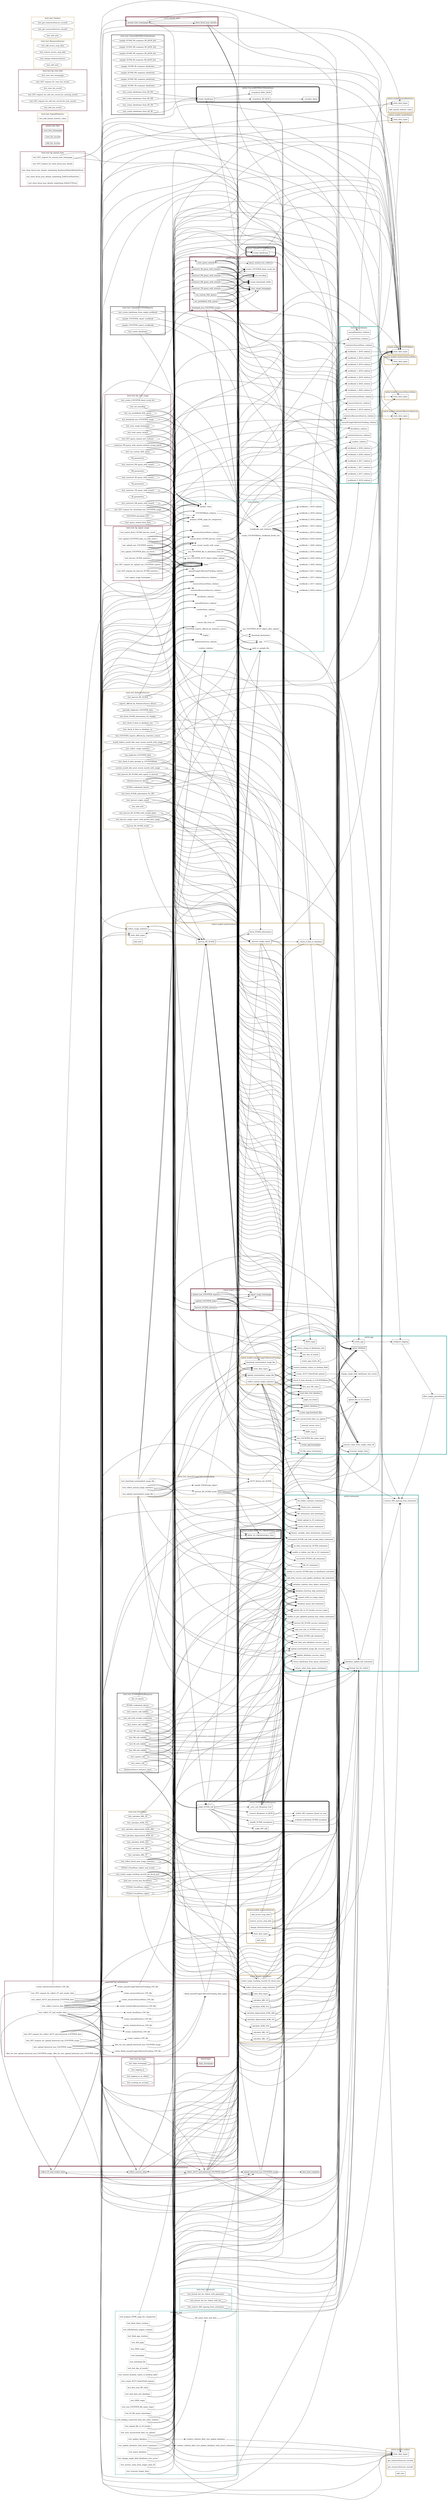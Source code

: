 digraph function_call_chains {
    graph [rankdir="LR"]

    /* Cluster Types
        `penwidth=5`
        Class: `style="rounded"`
        Tests: `style="dashed"`

        Relation: `color="#ceb888"` (Gold)
        Blueprint: `color="#782f40"` (Garnet)
        Module collecting general functions: `color="#5cb8b2"`
    */

    node [  // To remove the fill color from the individual function nodes
        style="filled"
        fillcolor="white"
    ]
    /* Node Types
        When multiple adjustments are present, order is label, style, shape

        Test function: `style="dashed"`
        Fixture function: `style="dotted"`

        Route functions: `shape="cds"`
        Function connecting to S3: `shape="folder"`
        Function connecting to MySQL: `shape="cylinder"`
        Other functions: `shape="box"`
    */

    /*
        Edges represent function calls
            Edges are instantiated under the cluster containing the calling function
            Edges go from the calling function to the called function
        Function calls include
            Redirects between Flask routes via `url_for()`
            Calls to a Flask route function with the Flask test client (these use the URL in the decorator, not the function name)
        Function calls don't include calls to SQLAlchemy engines purely for the purpose of passing to another function
    */

    subgraph cluster_fiscalYears {
        label="nolcat.models.fiscalYears"
        penwidth=5
        style="rounded"
        color="#ceb888"

        state_data_types_in_fiscalYears [
            label="state_data_types"
            shape="box"
        ]
        calculate_depreciated_ACRL_60b [shape="box"]
        calculate_depreciated_ACRL_63 [shape="box"]
        calculate_ACRL_61a [shape="box"]
        calculate_ACRL_61b [shape="box"]
        calculate_ARL_18 [shape="box"]
        calculate_ARL_19 [shape="box"]
        calculate_ARL_20 [shape="box"]
        create_usage_tracking_records_for_fiscal_year [shape="box"]
        collect_fiscal_year_usage_statistics [shape="box"]
    }
    calculate_depreciated_ACRL_60b -> query_database
    calculate_depreciated_ACRL_60b -> extract_value_from_single_value_df
    calculate_depreciated_ACRL_60b -> return_value_from_query_statement
    calculate_depreciated_ACRL_60b -> database_query_fail_statement
    calculate_depreciated_ACRL_63 -> query_database
    calculate_depreciated_ACRL_63 -> extract_value_from_single_value_df
    calculate_depreciated_ACRL_63 -> return_value_from_query_statement
    calculate_depreciated_ACRL_63 -> database_query_fail_statement
    calculate_ACRL_61a -> query_database
    calculate_ACRL_61a -> extract_value_from_single_value_df
    calculate_ACRL_61a -> return_value_from_query_statement
    calculate_ACRL_61a -> database_query_fail_statement
    calculate_ACRL_61b -> query_database
    calculate_ACRL_61b -> extract_value_from_single_value_df
    calculate_ACRL_61b -> return_value_from_query_statement
    calculate_ACRL_61b -> database_query_fail_statement
    calculate_ARL_18 -> query_database
    calculate_ARL_18 -> extract_value_from_single_value_df
    calculate_ARL_18 -> return_value_from_query_statement
    calculate_ARL_18 -> database_query_fail_statement
    calculate_ARL_19 -> query_database
    calculate_ARL_19 -> extract_value_from_single_value_df
    calculate_ARL_19 -> return_value_from_query_statement
    calculate_ARL_19 -> database_query_fail_statement
    calculate_ARL_20 -> query_database
    calculate_ARL_20 -> extract_value_from_single_value_df
    calculate_ARL_20 -> return_value_from_query_statement
    calculate_ARL_20 -> database_query_fail_statement
    create_usage_tracking_records_for_fiscal_year -> state_data_types_in_annualUsageCollectionTracking
    create_usage_tracking_records_for_fiscal_year -> load_data_into_database
    create_usage_tracking_records_for_fiscal_year -> query_database
    create_usage_tracking_records_for_fiscal_year -> return_string_of_dataframe_info
    create_usage_tracking_records_for_fiscal_year -> return_dataframe_from_query_statement
    create_usage_tracking_records_for_fiscal_year -> database_query_fail_statement
    collect_fiscal_year_usage_statistics -> _harvest_R5_SUSHI
    collect_fiscal_year_usage_statistics -> load_data_into_database
    collect_fiscal_year_usage_statistics -> query_database
    collect_fiscal_year_usage_statistics -> update_database
    collect_fiscal_year_usage_statistics -> first_new_PK_value
    collect_fiscal_year_usage_statistics -> format_list_for_stdout
    collect_fiscal_year_usage_statistics -> unable_to_get_updated_primary_key_values_statement
    collect_fiscal_year_usage_statistics -> database_query_fail_statement
    collect_fiscal_year_usage_statistics -> add_data_success_and_update_database_fail_statement
    collect_fiscal_year_usage_statistics -> load_data_into_database_success_regex
    collect_fiscal_year_usage_statistics -> update_database_success_regex
    collect_fiscal_year_usage_statistics -> harvest_R5_SUSHI_success_statement


    subgraph cluster_annualStatistics {
        label="nolcat.models.annualStatistics"
        penwidth=5
        style="rounded"
        color="#ceb888"

        state_data_types_in_annualStatistics [
            label="state_data_types"
            shape="box"
        ]
        add_annual_statistic_value [shape="box"]
    }


    subgraph cluster_vendors {
        label="nolcat.models.vendors"
        penwidth=5
        style="rounded"
        color="#ceb888"

        state_data_types_in_vendors [
            label="state_data_types"
            shape="box"
        ]
        get_statisticsSources_records [shape="box"]
        get_resourceSources_records [shape="box"]
        add_note_in_vendors [
            label="add_note"
            shape="box"
        ]
    }


    subgraph cluster_vendorNotes {
        label="nolcat.models.vendorNotes"
        penwidth=5
        style="rounded"
        color="#ceb888"

        state_data_types_in_vendorNotes [
            label="state_data_types"
            shape="box"
        ]
    }


    subgraph cluster_statisticsSources {
        label="nolcat.models.statisticsSources"
        penwidth=5
        style="rounded"
        color="#ceb888"

        state_data_types_in_statisticsSources [
            label="state_data_types"
            shape="box"
        ]
        fetch_SUSHI_information [shape="box"]
        _harvest_R5_SUSHI [shape="box"]
        _harvest_single_report [shape="box"]
        _check_if_data_in_database [shape="box"]
        collect_usage_statistics [shape="box"]
        add_note_in_statisticsSources [
            label="add_note"
            shape="box"
        ]
    }
    fetch_SUSHI_information -> PATH_TO_CREDENTIALS_FILE
    _harvest_R5_SUSHI -> fetch_SUSHI_information
    _harvest_R5_SUSHI -> _harvest_single_report
    _harvest_R5_SUSHI -> make_SUSHI_call
    _harvest_R5_SUSHI -> successful_SUSHI_call_statement
    _harvest_R5_SUSHI -> failed_SUSHI_call_statement
    _harvest_R5_SUSHI -> attempted_SUSHI_call_with_invalid_dates_statement
    _harvest_R5_SUSHI -> reports_with_no_usage_regex
    _harvest_single_report -> _check_if_data_in_database
    _harvest_single_report -> state_data_types_in_COUNTERData
    _harvest_single_report -> create_dataframe_in_ConvertJSONDictToDataframe
    _harvest_single_report -> make_SUSHI_call
    _harvest_single_report -> last_day_of_month
    _harvest_single_report -> return_string_of_dataframe_info
    _harvest_single_report -> save_unconverted_data_via_upload
    _harvest_single_report -> S3_file_name_timestamp
    _harvest_single_report -> unable_to_convert_SUSHI_data_to_dataframe_statement
    _harvest_single_report -> failed_upload_to_S3_statement
    _harvest_single_report -> upload_file_to_S3_bucket_success_regex
    _harvest_single_report -> no_data_returned_by_SUSHI_statement
    _harvest_single_report -> reports_with_no_usage_regex
    _check_if_data_in_database -> query_database
    _check_if_data_in_database -> extract_value_from_single_value_df
    _check_if_data_in_database -> return_value_from_query_statement
    _check_if_data_in_database -> database_query_fail_statement
    collect_usage_statistics -> _harvest_R5_SUSHI
    collect_usage_statistics -> load_data_into_database
    collect_usage_statistics -> first_new_PK_value
    collect_usage_statistics -> unable_to_get_updated_primary_key_values_statement
    collect_usage_statistics -> harvest_R5_SUSHI_success_statement


    subgraph cluster_statisticsSourceNotes {
        label="nolcat.models.statisticsSourceNotes"
        penwidth=5
        style="rounded"
        color="#ceb888"

        state_data_types_in_statisticsSourceNotes [
            label="state_data_types"
            shape="box"
        ]
    }


    subgraph cluster_resourceSources {
        label="nolcat.models.resourceSources"
        penwidth=5
        style="rounded"
        color="#ceb888"

        state_data_types_in_resourceSources [
            label="state_data_types"
            shape="box"
        ]
        add_access_stop_date [shape="box"]
        remove_access_stop_date [shape="box"]
        change_StatisticsSource [shape="box"]
        add_note_in_resourceSources [
            label="add_note"
            shape="box"
        ]
    }
    add_access_stop_date -> update_database
    add_access_stop_date -> database_update_fail_statement
    add_access_stop_date -> update_database_success_regex
    remove_access_stop_date -> update_database
    remove_access_stop_date -> database_update_fail_statement
    remove_access_stop_date -> update_database_success_regex
    change_StatisticsSource -> state_data_types_in_statisticsResourceSources
    change_StatisticsSource -> load_data_into_database
    change_StatisticsSource -> query_database
    change_StatisticsSource -> update_database
    change_StatisticsSource -> database_query_fail_statement
    change_StatisticsSource -> database_update_fail_statement
    change_StatisticsSource -> update_database_success_regex


    subgraph cluster_resourceSourceNotes {
        label="nolcat.models.resourceSourceNotes"
        penwidth=5
        style="rounded"
        color="#ceb888"

        state_data_types_in_resourceSourceNotes [
            label="state_data_types"
            shape="box"
        ]
    }


    subgraph cluster_statisticsResourceSources {
        label="nolcat.models.statisticsResourceSources"
        penwidth=5
        style="rounded"
        color="#ceb888"

        state_data_types_in_statisticsResourceSources [
            label="state_data_types"
            shape="box"
        ]
    }


    subgraph cluster_annualUsageCollectionTracking {
        label="nolcat.models.annualUsageCollectionTracking"
        penwidth=5
        style="rounded"
        color="#ceb888"

        state_data_types_in_annualUsageCollectionTracking [
            label="state_data_types"
            shape="box"
        ]
        collect_annual_usage_statistics [shape="box"]
        upload_nonstandard_usage_file [shape="box"]
        download_nonstandard_usage_file [shape="folder"]
    }
    collect_annual_usage_statistics -> _harvest_R5_SUSHI
    collect_annual_usage_statistics -> load_data_into_database
    collect_annual_usage_statistics -> query_database
    collect_annual_usage_statistics -> update_database
    collect_annual_usage_statistics -> first_new_PK_value
    collect_annual_usage_statistics -> initialize_relation_class_object_statement
    collect_annual_usage_statistics -> unable_to_get_updated_primary_key_values_statement
    collect_annual_usage_statistics -> return_value_from_query_statement
    collect_annual_usage_statistics -> database_query_fail_statement
    collect_annual_usage_statistics -> add_data_success_and_update_database_fail_statement
    collect_annual_usage_statistics -> load_data_into_database_success_regex
    collect_annual_usage_statistics -> update_database_success_regex
    collect_annual_usage_statistics -> harvest_R5_SUSHI_success_statement
    upload_nonstandard_usage_file -> upload_file_to_S3_bucket
    upload_nonstandard_usage_file -> update_database
    upload_nonstandard_usage_file -> file_extensions_and_mimetypes
    upload_nonstandard_usage_file -> file_IO_statement
    upload_nonstandard_usage_file -> failed_upload_to_S3_statement
    upload_nonstandard_usage_file -> upload_file_to_S3_bucket_success_regex
    upload_nonstandard_usage_file -> add_data_success_and_update_database_fail_statement
    upload_nonstandard_usage_file -> update_database_success_regex
    download_nonstandard_usage_file -> file_IO_statement


    subgraph cluster_COUNTERData {
        label="nolcat.models.COUNTERData"
        penwidth=5
        style="rounded"
        color="#ceb888"

        state_data_types_in_COUNTERData [
            label="state_data_types"
            shape="box"
        ]
    }


    subgraph cluster_SUSHICallAndResponse {
        label="nolcat.SUSHICallAndResponse"
        penwidth=5
        style="rounded"

        make_SUSHI_call [shape="box"]
        _make_API_call [shape="box"]
        _convert_Response_to_JSON [shape="box"]
        _save_raw_Response_text [shape="box"]
        _handle_SUSHI_exceptions [shape="box"]
        _evaluate_individual_SUSHI_exception [shape="box"]
        _stdout_API_response_based_on_size [shape="box"]
    }
    make_SUSHI_call -> _make_API_call
    make_SUSHI_call -> _convert_Response_to_JSON
    make_SUSHI_call -> _save_raw_Response_text
    make_SUSHI_call -> _handle_SUSHI_exceptions
    make_SUSHI_call -> _stdout_API_response_based_on_size
    make_SUSHI_call -> format_list_for_stdout
    make_SUSHI_call -> upload_file_to_S3_bucket_success_regex
    make_SUSHI_call -> failed_SUSHI_call_statement
    make_SUSHI_call -> no_data_returned_by_SUSHI_statement
    _convert_Response_to_JSON -> _stdout_API_response_based_on_size
    _convert_Response_to_JSON -> failed_SUSHI_call_statement
    _save_raw_Response_text -> query_database
    _save_raw_Response_text -> save_unconverted_data_via_upload
    _save_raw_Response_text -> extract_value_from_single_value_df
    _save_raw_Response_text -> S3_file_name_timestamp
    _save_raw_Response_text -> file_IO_statement
    _save_raw_Response_text -> upload_file_to_S3_bucket_success_regex
    _save_raw_Response_text -> database_query_fail_statement
    _handle_SUSHI_exceptions -> _evaluate_individual_SUSHI_exception
    _handle_SUSHI_exceptions -> format_list_for_stdout
    _evaluate_individual_SUSHI_exception -> query_database
    _evaluate_individual_SUSHI_exception -> database_query_fail_statement


    subgraph cluster_UploadCOUNTERReports {
        label="nolcat.UploadCOUNTERReports"
        penwidth=5
        style="rounded"

        create_dataframe_in_UploadCOUNTERReports [
            label="create_dataframe"
            shape="box"
        ]
    }
    create_dataframe_in_UploadCOUNTERReports -> state_data_types_in_COUNTERData
    create_dataframe_in_UploadCOUNTERReports -> return_string_of_dataframe_info
    create_dataframe_in_UploadCOUNTERReports -> ISSN_regex


    subgraph cluster_ConvertJSONDictToDataframe {
        label="nolcat.ConvertJSONDictToDataframe"
        penwidth=5
        style="rounded"

        create_dataframe_in_ConvertJSONDictToDataframe [
            label="create_dataframe"
            shape="box"
        ]
        _transform_R5_JSON [shape="box"]
        _transform_R5b1_JSON [shape="box"]
        _serialize_dates [shape="box"]
    }
    create_dataframe_in_ConvertJSONDictToDataframe -> _transform_R5_JSON
    create_dataframe_in_ConvertJSONDictToDataframe -> _transform_R5b1_JSON
    _transform_R5_JSON -> _serialize_dates
    _transform_R5_JSON -> return_string_of_dataframe_info
    _transform_R5_JSON -> ISSN_regex


    subgraph cluster_annual_stats {
        label="nolcat.annual_stats"
        penwidth=5
        color="#782f40"

        annual_stats_homepage [shape="cds"]
        show_fiscal_year_details [shape="cds"]
    }
    annual_stats_homepage -> show_fiscal_year_details
    annual_stats_homepage -> query_database
    annual_stats_homepage -> Flask_error_statement
    annual_stats_homepage -> database_query_fail_statement
    show_fiscal_year_details -> annual_stats_homepage
    show_fiscal_year_details -> state_data_types_in_fiscalYears
    show_fiscal_year_details -> state_data_types_in_annualUsageCollectionTracking
    show_fiscal_year_details -> query_database
    show_fiscal_year_details -> Flask_error_statement
    show_fiscal_year_details -> database_query_fail_statement


    subgraph cluster_ingest_usage {
        label="nolcat.ingest_usage"
        penwidth=5
        color="#782f40"

        ingest_usage_homepage [shape="cds"]
        upload_COUNTER_data [shape="cds"]
        harvest_SUSHI_statistics [shape="cds"]
        upload_non_COUNTER_reports [shape="cds"]
    }
    upload_COUNTER_data -> ingest_usage_homepage
    upload_COUNTER_data -> create_dataframe_in_UploadCOUNTERReports
    upload_COUNTER_data -> load_data_into_database
    upload_COUNTER_data -> update_database
    upload_COUNTER_data -> first_new_PK_value
    upload_COUNTER_data -> check_if_data_already_in_COUNTERData
    upload_COUNTER_data -> truncate_longer_lines
    upload_COUNTER_data -> format_list_for_stdout
    upload_COUNTER_data -> unable_to_convert_SUSHI_data_to_dataframe_statement
    upload_COUNTER_data -> unable_to_get_updated_primary_key_values_statement
    upload_COUNTER_data -> Flask_error_statement
    upload_COUNTER_data -> database_update_fail_statement
    upload_COUNTER_data -> update_database_success_regex
    harvest_SUSHI_statistics -> ingest_usage_homepage
    harvest_SUSHI_statistics -> collect_usage_statistics
    harvest_SUSHI_statistics -> query_database
    harvest_SUSHI_statistics -> initialize_relation_class_object_statement
    harvest_SUSHI_statistics -> Flask_error_statement
    harvest_SUSHI_statistics -> database_query_fail_statement
    upload_non_COUNTER_reports -> ingest_usage_homepage
    upload_non_COUNTER_reports -> upload_nonstandard_usage_file
    upload_non_COUNTER_reports -> query_database
    upload_non_COUNTER_reports -> create_AUCT_SelectField_options
    upload_non_COUNTER_reports -> Flask_error_statement
    upload_non_COUNTER_reports -> upload_nonstandard_usage_file_success_regex
    upload_non_COUNTER_reports -> database_query_fail_statement


    subgraph cluster_initialization {
        label="nolcat.initialization"
        penwidth=5
        color="#782f40"

        collect_FY_and_vendor_data [shape="cds"]
        collect_sources_data [shape="cds"]
        collect_AUCT_and_historical_COUNTER_data [shape="cds"]
        upload_historical_non_COUNTER_usage [shape="cds"]
        data_load_complete [shape="cds"]
    }
    collect_FY_and_vendor_data -> collect_sources_data
    collect_FY_and_vendor_data -> state_data_types_in_fiscalYears
    collect_FY_and_vendor_data -> state_data_types_in_annualStatistics
    collect_FY_and_vendor_data -> state_data_types_in_vendors
    collect_FY_and_vendor_data -> state_data_types_in_vendorNotes
    collect_FY_and_vendor_data -> load_data_into_database
    collect_FY_and_vendor_data -> first_new_PK_value
    collect_FY_and_vendor_data -> Flask_error_statement
    collect_FY_and_vendor_data -> load_data_into_database_success_regex
    collect_sources_data -> collect_AUCT_and_historical_COUNTER_data
    collect_sources_data -> state_data_types_in_statisticsSources
    collect_sources_data -> state_data_types_in_statisticsSourceNotes
    collect_sources_data -> state_data_types_in_resourceSources
    collect_sources_data -> state_data_types_in_resourceSourceNotes
    collect_sources_data -> load_data_into_database
    collect_sources_data -> first_new_PK_value
    collect_sources_data -> Flask_error_statement
    collect_sources_data -> load_data_into_database_success_regex
    collect_AUCT_and_historical_COUNTER_data -> collect_FY_and_vendor_data
    collect_AUCT_and_historical_COUNTER_data -> collect_sources_data
    collect_AUCT_and_historical_COUNTER_data -> upload_historical_non_COUNTER_usage
    collect_AUCT_and_historical_COUNTER_data -> state_data_types_in_annualUsageCollectionTracking
    collect_AUCT_and_historical_COUNTER_data -> create_dataframe_in_UploadCOUNTERReports
    collect_AUCT_and_historical_COUNTER_data -> load_data_into_database
    collect_AUCT_and_historical_COUNTER_data -> query_database
    collect_AUCT_and_historical_COUNTER_data -> update_database
    collect_AUCT_and_historical_COUNTER_data -> first_new_PK_value
    collect_AUCT_and_historical_COUNTER_data -> check_if_data_already_in_COUNTERData
    collect_AUCT_and_historical_COUNTER_data -> format_list_for_stdout
    collect_AUCT_and_historical_COUNTER_data -> unable_to_convert_SUSHI_data_to_dataframe_statement
    collect_AUCT_and_historical_COUNTER_data -> unable_to_get_updated_primary_key_values_statement
    collect_AUCT_and_historical_COUNTER_data -> Flask_error_statement
    collect_AUCT_and_historical_COUNTER_data -> return_dataframe_from_query_statement
    collect_AUCT_and_historical_COUNTER_data -> database_query_fail_statement
    collect_AUCT_and_historical_COUNTER_data -> load_data_into_database_success_regex
    collect_AUCT_and_historical_COUNTER_data -> update_database_success_regex
    upload_historical_non_COUNTER_usage -> data_load_complete
    upload_historical_non_COUNTER_usage -> upload_nonstandard_usage_file
    upload_historical_non_COUNTER_usage -> query_database
    upload_historical_non_COUNTER_usage -> create_AUCT_SelectField_options
    upload_historical_non_COUNTER_usage -> non_COUNTER_file_name_regex
    upload_historical_non_COUNTER_usage -> initialize_relation_class_object_statement
    upload_historical_non_COUNTER_usage -> Flask_error_statement
    upload_historical_non_COUNTER_usage -> upload_nonstandard_usage_file_success_regex
    upload_historical_non_COUNTER_usage -> database_query_fail_statement


    subgraph cluster_login {
        label="nolcat.login"
        penwidth=5
        color="#782f40"

        login_homepage [shape="cds"]
    }


    subgraph cluster_view_lists {
        label="nolcat.view_lists"
        penwidth=5
        color="#782f40"

        view_lists_homepage [shape="cds"]
        view_list_record [shape="cds"]
        edit_list_record [shape="cds"]
    }


    subgraph cluster_view_usage {
        label="nolcat.view_usage"
        penwidth=5
        color="#782f40"

        create_COUNTER_fixed_vocab_list [shape="box"]
        set_encoding [shape="box"]
        create_downloads_folder [shape="box"]
        view_usage_homepage [shape="cds"]
        run_custom_SQL_query [shape="cds"]
        use_predefined_SQL_query [shape="cds"]
        start_query_wizard [shape="cds"]
        query_wizard_sort_redirect [shape="cds"]
        construct_PR_query_with_wizard [shape="cds"]
        construct_DR_query_with_wizard [shape="cds"]
        construct_TR_query_with_wizard [shape="cds"]
        construct_IR_query_with_wizard [shape="cds"]
        download_non_COUNTER_usage [shape="cds"]
    }
    run_custom_SQL_query -> set_encoding
    run_custom_SQL_query -> create_downloads_folder
    run_custom_SQL_query -> view_usage_homepage
    run_custom_SQL_query -> query_database
    run_custom_SQL_query -> file_extensions_and_mimetypes
    run_custom_SQL_query -> Flask_error_statement
    run_custom_SQL_query -> list_folder_contents_statement
    run_custom_SQL_query -> check_if_file_exists_statement
    run_custom_SQL_query -> database_query_fail_statement
    use_predefined_SQL_query -> set_encoding
    use_predefined_SQL_query -> create_downloads_folder
    use_predefined_SQL_query -> view_usage_homepage
    use_predefined_SQL_query -> query_database
    use_predefined_SQL_query -> last_day_of_month
    use_predefined_SQL_query -> file_extensions_and_mimetypes
    use_predefined_SQL_query -> Flask_error_statement
    use_predefined_SQL_query -> list_folder_contents_statement
    use_predefined_SQL_query -> check_if_file_exists_statement
    use_predefined_SQL_query -> database_query_fail_statement
    use_predefined_SQL_query -> attempted_SUSHI_call_with_invalid_dates_statement
    start_query_wizard -> view_usage_homepage
    start_query_wizard -> query_wizard_sort_redirect
    start_query_wizard -> query_database
    start_query_wizard -> last_day_of_month
    start_query_wizard -> Flask_error_statement
    start_query_wizard -> database_query_fail_statement
    query_wizard_sort_redirect -> start_query_wizard
    query_wizard_sort_redirect -> Flask_error_statement
    query_wizard_sort_redirect -> attempted_SUSHI_call_with_invalid_dates_statement
    construct_PR_query_with_wizard -> create_COUNTER_fixed_vocab_list
    construct_PR_query_with_wizard -> set_encoding
    construct_PR_query_with_wizard -> create_downloads_folder
    construct_PR_query_with_wizard -> view_usage_homepage
    construct_PR_query_with_wizard -> query_database
    construct_PR_query_with_wizard -> return_string_of_dataframe_info
    construct_PR_query_with_wizard -> file_extensions_and_mimetypes
    construct_PR_query_with_wizard -> Flask_error_statement
    construct_PR_query_with_wizard -> list_folder_contents_statement
    construct_PR_query_with_wizard -> check_if_file_exists_statement
    construct_PR_query_with_wizard -> database_query_fail_statement
    construct_DR_query_with_wizard -> create_COUNTER_fixed_vocab_list
    construct_DR_query_with_wizard -> set_encoding
    construct_DR_query_with_wizard -> create_downloads_folder
    construct_DR_query_with_wizard -> view_usage_homepage
    construct_DR_query_with_wizard -> query_database
    construct_DR_query_with_wizard -> return_string_of_dataframe_info
    construct_DR_query_with_wizard -> file_extensions_and_mimetypes
    construct_DR_query_with_wizard -> Flask_error_statement
    construct_DR_query_with_wizard -> list_folder_contents_statement
    construct_DR_query_with_wizard -> check_if_file_exists_statement
    construct_DR_query_with_wizard -> database_query_fail_statement
    construct_TR_query_with_wizard -> create_COUNTER_fixed_vocab_list
    construct_TR_query_with_wizard -> set_encoding
    construct_TR_query_with_wizard -> create_downloads_folder
    construct_TR_query_with_wizard -> view_usage_homepage
    construct_TR_query_with_wizard -> query_database
    construct_TR_query_with_wizard -> return_string_of_dataframe_info
    construct_TR_query_with_wizard -> file_extensions_and_mimetypes
    construct_TR_query_with_wizard -> Flask_error_statement
    construct_TR_query_with_wizard -> list_folder_contents_statement
    construct_TR_query_with_wizard -> check_if_file_exists_statement
    construct_TR_query_with_wizard -> database_query_fail_statement
    construct_IR_query_with_wizard -> create_COUNTER_fixed_vocab_list
    construct_IR_query_with_wizard -> set_encoding
    construct_IR_query_with_wizard -> create_downloads_folder
    construct_IR_query_with_wizard -> view_usage_homepage
    construct_IR_query_with_wizard -> query_database
    construct_IR_query_with_wizard -> return_string_of_dataframe_info
    construct_IR_query_with_wizard -> file_extensions_and_mimetypes
    construct_IR_query_with_wizard -> Flask_error_statement
    construct_IR_query_with_wizard -> list_folder_contents_statement
    construct_IR_query_with_wizard -> check_if_file_exists_statement
    construct_IR_query_with_wizard -> database_query_fail_statement
    download_non_COUNTER_usage -> create_downloads_folder
    download_non_COUNTER_usage -> view_usage_homepage
    download_non_COUNTER_usage -> state_data_types_in_annualUsageCollectionTracking
    download_non_COUNTER_usage -> download_nonstandard_usage_file
    download_non_COUNTER_usage -> query_database
    download_non_COUNTER_usage -> restore_boolean_values_to_boolean_field
    download_non_COUNTER_usage -> create_AUCT_SelectField_options
    download_non_COUNTER_usage -> non_COUNTER_file_name_regex
    download_non_COUNTER_usage -> file_extensions_and_mimetypes
    download_non_COUNTER_usage -> Flask_error_statement
    download_non_COUNTER_usage -> list_folder_contents_statement
    download_non_COUNTER_usage -> check_if_file_exists_statement
    download_non_COUNTER_usage -> database_query_fail_statement


    subgraph cluster_PATH_TO_CREDENTIALS_FILE {
        label="nolcat.models.PATH_TO_CREDENTIALS_FILE"
        penwidth=5

        PATH_TO_CREDENTIALS_FILE [shape="box"]
    }
    PATH_TO_CREDENTIALS_FILE -> check_if_file_exists_statement


    subgraph cluster_app {
        label="nolcat.app"
        penwidth=5
        color="#5cb8b2"

        filter_empty_parentheses [shape="box"]
        configure_logging [shape="box"]
        page_not_found [shape="box"]
        internal_server_error [shape="box"]
        create_app [shape="box"]
        "create_app.create_db" [shape="box"]
        "create_app.homepage" [shape="cds"]
        "create_app.download_file" [shape="cds"]
        last_day_of_month [shape="box"]
        first_new_PK_value [shape="box"]
        return_string_of_dataframe_info [shape="box"]
        change_single_field_dataframe_into_series [shape="box"]
        restore_boolean_values_to_boolean_field [shape="box"]
        upload_file_to_S3_bucket [shape="folder"]
        create_AUCT_SelectField_options [shape="box"]
        load_data_into_database [shape="cylinder"]
        query_database [shape="cylinder"]
        check_if_data_already_in_COUNTERData [shape="box"]
        truncate_longer_lines [shape="box"]
        update_database [shape="cylinder"]
        save_unconverted_data_via_upload [shape="box"]
        ISSN_regex [shape="box"]
        ISBN_regex [shape="box"]
        extract_value_from_single_value_df [shape="box"]
        S3_file_name_timestamp [shape="box"]
        non_COUNTER_file_name_regex [shape="box"]
    }
    filter_empty_parentheses -> remove_IDE_spacing_from_statement
    configure_logging -> filter_empty_parentheses
    create_app -> configure_logging
    "create_app.create_db" -> create_app
    "create_app.download_file" -> file_extensions_and_mimetypes
    first_new_PK_value -> query_database
    first_new_PK_value -> extract_value_from_single_value_df
    first_new_PK_value -> return_value_from_query_statement
    first_new_PK_value -> database_query_fail_statement
    create_AUCT_SelectField_options -> change_single_field_dataframe_into_series
    query_database -> remove_IDE_spacing_from_statement
    check_if_data_already_in_COUNTERData -> query_database
    check_if_data_already_in_COUNTERData -> extract_value_from_single_value_df
    check_if_data_already_in_COUNTERData -> format_list_for_stdout
    check_if_data_already_in_COUNTERData -> return_value_from_query_statement
    check_if_data_already_in_COUNTERData -> database_query_fail_statement
    update_database -> query_database
    update_database -> truncate_longer_lines
    update_database -> extract_value_from_single_value_df
    update_database -> remove_IDE_spacing_from_statement
    update_database -> database_query_fail_statement
    save_unconverted_data_via_upload -> upload_file_to_S3_bucket
    save_unconverted_data_via_upload -> format_list_for_stdout


    subgraph cluster_statements {
        label="nolcat.statements"
        penwidth=5
        color="#5cb8b2"

        file_extensions_and_mimetypes [shape="box"]
        format_list_for_stdout [shape="box"]
        remove_IDE_spacing_from_statement [shape="box"]
        initialize_relation_class_object_statement [shape="box"]
        fixture_variable_value_declaration_statement [shape="box"]
        unable_to_convert_SUSHI_data_to_dataframe_statement [shape="box"]
        unable_to_get_updated_primary_key_values_statement [shape="box"]
        Flask_error_statement [shape="box"]
        file_IO_statement [shape="box"]
        list_folder_contents_statement [shape="box"]
        check_if_file_exists_statement [shape="box"]
        failed_upload_to_S3_statement [shape="box"]
        unable_to_delete_test_file_in_S3_statement [shape="box"]
        upload_file_to_S3_bucket_success_regex [shape="box"]
        upload_nonstandard_usage_file_success_regex [shape="box"]
        return_value_from_query_statement [shape="box"]
        return_dataframe_from_query_statement [shape="box"]
        database_query_fail_statement [shape="box"]
        database_update_fail_statement [shape="box"]
        add_data_success_and_update_database_fail_statement [shape="box"]
        database_function_skip_statements [shape="box"]
        load_data_into_database_success_regex [shape="box"]
        update_database_success_regex [shape="box"]
        successful_SUSHI_call_statement [shape="box"]
        harvest_R5_SUSHI_success_statement [shape="box"]
        failed_SUSHI_call_statement [shape="box"]
        no_data_returned_by_SUSHI_statement [shape="box"]
        attempted_SUSHI_call_with_invalid_dates_statement [shape="box"]
        reports_with_no_usage_regex [shape="box"]
        skip_test_due_to_SUSHI_error_regex [shape="box"]
    }
    list_folder_contents_statement -> format_list_for_stdout
    database_update_fail_statement -> remove_IDE_spacing_from_statement
    add_data_success_and_update_database_fail_statement -> database_update_fail_statement


    subgraph cluster_relations {
        label="tests.data.relations"
        penwidth=5
        color="#5cb8b2"

        fiscalYears_relation_in_relations [
            label="fiscalYears_relation"
            shape="box"
        ]
        annualStatistics_relation_in_relations [
            label="annualStatistics_relation"
            shape="box"
        ]
        vendors_relation_in_relations [
            label="vendors_relation"
            shape="box"
        ]
        vendorNotes_relation_in_relations [
            label="vendorNotes_relation"
            shape="box"
        ]
        statisticsSources_relation_in_relations [
            label="statisticsSources_relation"
            shape="box"
        ]
        statisticsSourceNotes_relation_in_relations [
            label="statisticsSourceNotes_relation"
            shape="box"
        ]
        resourceSources_relation_in_relations [
            label="resourceSources_relation"
            shape="box"
        ]
        resourceSourceNotes_relation_in_relations [
            label="resourceSourceNotes_relation"
            shape="box"
        ]
        statisticsResourceSources_relation_in_relations [
            label="statisticsResourceSources_relation"
            shape="box"
        ]
        annualUsageCollectionTracking_relation_in_relations [
            label="annualUsageCollectionTracking_relation"
            shape="box"
        ]
        workbook_0_2017_relation_in_relations [
            label="workbook_0_2017_relation"
            shape="box"
        ]
        workbook_1_2017_relation_in_relations [
            label="workbook_1_2017_relation"
            shape="box"
        ]
        workbook_2_2017_relation_in_relations [
            label="workbook_2_2017_relation"
            shape="box"
        ]
        workbook_0_2018_relation_in_relations [
            label="workbook_0_2018_relation"
            shape="box"
        ]
        workbook_1_2018_relation_in_relations [
            label="workbook_1_2018_relation"
            shape="box"
        ]
        workbook_2_2018_relation_in_relations [
            label="workbook_2_2018_relation"
            shape="box"
        ]
        workbook_0_2019_relation_in_relations [
            label="workbook_0_2019_relation"
            shape="box"
        ]
        workbook_1_2019_relation_in_relations [
            label="workbook_1_2019_relation"
            shape="box"
        ]
        workbook_2_2019_relation_in_relations [
            label="workbook_2_2019_relation"
            shape="box"
        ]
        workbook_3_2019_relation_in_relations [
            label="workbook_3_2019_relation"
            shape="box"
        ]
        workbook_0_2020_relation_in_relations [
            label="workbook_0_2020_relation"
            shape="box"
        ]
        workbook_1_2020_relation_in_relations [
            label="workbook_1_2020_relation"
            shape="box"
        ]
        workbook_2_2020_relation_in_relations [
            label="workbook_2_2020_relation"
            shape="box"
        ]
        workbook_3_2020_relation_in_relations [
            label="workbook_3_2020_relation"
            shape="box"
        ]
    }
    fiscalYears_relation_in_relations -> state_data_types_in_fiscalYears
    annualStatistics_relation_in_relations -> state_data_types_in_annualStatistics
    vendors_relation_in_relations -> state_data_types_in_vendors
    vendorNotes_relation_in_relations -> state_data_types_in_vendorNotes
    statisticsSources_relation_in_relations -> state_data_types_in_statisticsSources
    statisticsSourceNotes_relation_in_relations -> state_data_types_in_statisticsSourceNotes
    resourceSources_relation_in_relations -> state_data_types_in_resourceSources
    resourceSourceNotes_relation_in_relations -> state_data_types_in_resourceSourceNotes
    statisticsResourceSources_relation_in_relations -> state_data_types_in_statisticsResourceSources
    annualUsageCollectionTracking_relation_in_relations -> state_data_types_in_annualUsageCollectionTracking
    workbook_0_2017_relation_in_relations -> state_data_types_in_COUNTERData
    workbook_1_2017_relation_in_relations -> state_data_types_in_COUNTERData
    workbook_2_2017_relation_in_relations -> state_data_types_in_COUNTERData
    workbook_0_2018_relation_in_relations -> state_data_types_in_COUNTERData
    workbook_1_2018_relation_in_relations -> state_data_types_in_COUNTERData
    workbook_2_2018_relation_in_relations -> state_data_types_in_COUNTERData
    workbook_0_2019_relation_in_relations -> state_data_types_in_COUNTERData
    workbook_1_2019_relation_in_relations -> state_data_types_in_COUNTERData
    workbook_2_2019_relation_in_relations -> state_data_types_in_COUNTERData
    workbook_3_2019_relation_in_relations -> state_data_types_in_COUNTERData
    workbook_0_2020_relation_in_relations -> state_data_types_in_COUNTERData
    workbook_1_2020_relation_in_relations -> state_data_types_in_COUNTERData
    workbook_2_2020_relation_in_relations -> state_data_types_in_COUNTERData
    workbook_3_2020_relation_in_relations -> state_data_types_in_COUNTERData


    subgraph cluster_conftest {
        label="tests.conftest"
        penwidth=5
        style="dashed"
        color="#5cb8b2"

        engine [
            style="dotted"
            shape="cylinder"
        ]
        app [
            style="dotted"
            shape="box"
        ]
        client [
            style="dotted"
            shape="box"
        ]
        db [
            style="dotted"
            shape="box"
        ]
        session [
            style="dotted"
            shape="box"
        ]
        fiscalYears_relation_in_conftest [
            label="fiscalYears_relation"
            style="dotted"
            shape="box"
        ]
        annualStatistics_relation_in_conftest [
            label="annualStatistics_relation"
            style="dotted"
            shape="box"
        ]
        vendors_relation_in_conftest [
            label="vendors_relation"
            style="dotted"
            shape="box"
        ]
        vendorNotes_relation_in_conftest [
            label="vendorNotes_relation"
            style="dotted"
            shape="box"
        ]
        statisticsSources_relation_in_conftest [
            label="statisticsSources_relation"
            style="dotted"
            shape="box"
        ]
        statisticsSourceNotes_relation_in_conftest [
            label="statisticsSourceNotes_relation"
            style="dotted"
            shape="box"
        ]
        resourceSources_relation_in_conftest [
            label="resourceSources_relation"
            style="dotted"
            shape="box"
        ]
        resourceSourceNotes_relation_in_conftest [
            label="resourceSourceNotes_relation"
            style="dotted"
            shape="box"
        ]
        statisticsResourceSources_relation_in_conftest [
            label="statisticsResourceSources_relation"
            style="dotted"
            shape="box"
        ]
        annualUsageCollectionTracking_relation_in_conftest [
            label="annualUsageCollectionTracking_relation"
            style="dotted"
            shape="box"
        ]
        workbook_0_2017_relation_in_conftest [
            label="workbook_0_2017_relation"
            style="dotted"
            shape="box"
        ]
        workbook_1_2017_relation_in_conftest [
            label="workbook_1_2017_relation"
            style="dotted"
            shape="box"
        ]
        workbook_2_2017_relation_in_conftest [
            label="workbook_2_2017_relation"
            style="dotted"
            shape="box"
        ]
        workbook_0_2018_relation_in_conftest [
            label="workbook_0_2018_relation"
            style="dotted"
            shape="box"
        ]
        workbook_1_2018_relation_in_conftest [
            label="workbook_1_2018_relation"
            style="dotted"
            shape="box"
        ]
        workbook_2_2018_relation_in_conftest [
            label="workbook_2_2018_relation"
            style="dotted"
            shape="box"
        ]
        workbook_0_2019_relation_in_conftest [
            label="workbook_0_2019_relation"
            style="dotted"
            shape="box"
        ]
        workbook_1_2019_relation_in_conftest [
            label="workbook_1_2019_relation"
            style="dotted"
            shape="box"
        ]
        workbook_2_2019_relation_in_conftest [
            label="workbook_2_2019_relation"
            style="dotted"
            shape="box"
        ]
        workbook_3_2019_relation_in_conftest [
            label="workbook_3_2019_relation"
            style="dotted"
            shape="box"
        ]
        workbook_0_2020_relation_in_conftest [
            label="workbook_0_2020_relation"
            style="dotted"
            shape="box"
        ]
        workbook_1_2020_relation_in_conftest [
            label="workbook_1_2020_relation"
            style="dotted"
            shape="box"
        ]
        workbook_2_2020_relation_in_conftest [
            label="workbook_2_2020_relation"
            style="dotted"
            shape="box"
        ]
        workbook_3_2020_relation_in_conftest [
            label="workbook_3_2020_relation"
            style="dotted"
            shape="box"
        ]
        workbooks_and_relations [
            style="dotted"
            shape="box"
        ]
        create_COUNTERData_workbook_iterdir_list [
            style="dotted"
            shape="box"
        ]
        COUNTERData_relation [
            style="dotted"
            shape="box"
        ]
        download_destination [
            style="dotted"
            shape="box"
        ]
        path_to_sample_file [
            style="dotted"
            shape="box"
        ]
        remove_file_from_S3 [
            style="dotted"
            shape="folder"
        ]
        non_COUNTER_AUCT_object_before_upload [
            style="dotted"
            shape="folder"
        ]
        non_COUNTER_AUCT_object_after_upload [
            style="dotted"
            shape="box"
        ]
        non_COUNTER_file_to_download_from_S3 [
            style="dotted"
            shape="folder"
        ]
        header_value [
            style="dotted"
            shape="box"
        ]
        most_recent_month_with_usage [
            style="dotted"
            shape="box"
        ]
        match_direct_SUSHI_harvest_result [
            style="dotted"
            shape="box"
        ]
        COUNTER_reports_offered_by_statistics_source [
            style="dotted"
            shape="box"
        ]
        prepare_HTML_page_for_comparison [
            style="dotted"
            shape="box"
        ]
    }
    app -> create_app
    app -> configure_logging
    client -> app
    db -> app
    fiscalYears_relation_in_conftest -> fiscalYears_relation_in_relations
    annualStatistics_relation_in_conftest -> annualStatistics_relation_in_relations
    vendors_relation_in_conftest -> vendors_relation_in_relations
    vendorNotes_relation_in_conftest -> vendorNotes_relation_in_relations
    statisticsSources_relation_in_conftest -> statisticsSources_relation_in_relations
    statisticsSourceNotes_relation_in_conftest -> statisticsSourceNotes_relation_in_relations
    resourceSources_relation_in_conftest -> resourceSources_relation_in_relations
    resourceSourceNotes_relation_in_conftest -> resourceSourceNotes_relation_in_relations
    statisticsResourceSources_relation_in_conftest -> statisticsResourceSources_relation_in_relations
    annualUsageCollectionTracking_relation_in_conftest -> annualUsageCollectionTracking_relation_in_relations
    workbook_0_2017_relation_in_conftest -> workbook_0_2017_relation_in_relations
    workbook_1_2017_relation_in_conftest -> workbook_1_2017_relation_in_relations
    workbook_2_2017_relation_in_conftest -> workbook_2_2017_relation_in_relations
    workbook_0_2018_relation_in_conftest -> workbook_0_2018_relation_in_relations
    workbook_1_2018_relation_in_conftest -> workbook_1_2018_relation_in_relations
    workbook_2_2018_relation_in_conftest -> workbook_2_2018_relation_in_relations
    workbook_0_2019_relation_in_conftest -> workbook_0_2019_relation_in_relations
    workbook_1_2019_relation_in_conftest -> workbook_1_2019_relation_in_relations
    workbook_2_2019_relation_in_conftest -> workbook_2_2019_relation_in_relations
    workbook_3_2019_relation_in_conftest -> workbook_3_2019_relation_in_relations
    workbook_0_2020_relation_in_conftest -> workbook_0_2020_relation_in_relations
    workbook_1_2020_relation_in_conftest -> workbook_1_2020_relation_in_relations
    workbook_2_2020_relation_in_conftest -> workbook_2_2020_relation_in_relations
    workbook_3_2020_relation_in_conftest -> workbook_3_2020_relation_in_relations
    workbooks_and_relations -> workbook_0_2017_relation_in_conftest
    workbooks_and_relations -> workbook_1_2017_relation_in_conftest
    workbooks_and_relations -> workbook_2_2017_relation_in_conftest
    workbooks_and_relations -> workbook_0_2018_relation_in_conftest
    workbooks_and_relations -> workbook_1_2018_relation_in_conftest
    workbooks_and_relations -> workbook_2_2018_relation_in_conftest
    workbooks_and_relations -> workbook_0_2019_relation_in_conftest
    workbooks_and_relations -> workbook_1_2019_relation_in_conftest
    workbooks_and_relations -> workbook_2_2019_relation_in_conftest
    workbooks_and_relations -> workbook_3_2019_relation_in_conftest
    workbooks_and_relations -> workbook_0_2020_relation_in_conftest
    workbooks_and_relations -> workbook_1_2020_relation_in_conftest
    workbooks_and_relations -> workbook_2_2020_relation_in_conftest
    workbooks_and_relations -> workbook_3_2020_relation_in_conftest
    COUNTERData_relation -> workbooks_and_relations
    COUNTERData_relation -> create_COUNTERData_workbook_iterdir_list
    remove_file_from_S3 -> fixture_variable_value_declaration_statement
    remove_file_from_S3 -> unable_to_delete_test_file_in_S3_statement
    remove_file_from_S3 -> path_to_sample_file
    non_COUNTER_AUCT_object_before_upload -> query_database
    non_COUNTER_AUCT_object_before_upload -> initialize_relation_class_object_statement
    non_COUNTER_AUCT_object_before_upload -> unable_to_delete_test_file_in_S3_statement
    non_COUNTER_AUCT_object_before_upload -> database_function_skip_statements
    non_COUNTER_AUCT_object_before_upload -> path_to_sample_file
    non_COUNTER_AUCT_object_after_upload -> query_database
    non_COUNTER_AUCT_object_after_upload -> initialize_relation_class_object_statement
    non_COUNTER_AUCT_object_after_upload -> database_function_skip_statements
    non_COUNTER_file_to_download_from_S3 -> upload_file_to_S3_bucket
    non_COUNTER_file_to_download_from_S3 -> fixture_variable_value_declaration_statement
    non_COUNTER_file_to_download_from_S3 -> file_IO_statement
    non_COUNTER_file_to_download_from_S3 -> failed_upload_to_S3_statement
    non_COUNTER_file_to_download_from_S3 -> unable_to_delete_test_file_in_S3_statement
    non_COUNTER_file_to_download_from_S3 -> upload_file_to_S3_bucket_success_regex
    non_COUNTER_file_to_download_from_S3 -> download_destination
    non_COUNTER_file_to_download_from_S3 -> path_to_sample_file
    non_COUNTER_file_to_download_from_S3 -> non_COUNTER_AUCT_object_after_upload
    most_recent_month_with_usage -> last_day_of_month
    match_direct_SUSHI_harvest_result -> state_data_types_in_COUNTERData
    match_direct_SUSHI_harvest_result -> query_database
    match_direct_SUSHI_harvest_result -> database_function_skip_statements
    COUNTER_reports_offered_by_statistics_source -> make_SUSHI_call
    COUNTER_reports_offered_by_statistics_source -> successful_SUSHI_call_statement


    subgraph cluster_test_AnnualStatistics {
        label="tests.test_AnnualStatistics"
        penwidth=5
        style="dashed"
        color="#ceb888"

        test_add_annual_statistic_value [
            style="dashed"
            shape="box"
        ]
    }


    subgraph cluster_test_AnnualUsageCollectionTracking {
        label="tests.test_AnnualUsageCollectionTracking"
        penwidth=5
        style="dashed"
        color="#ceb888"

        AUCT_fixture_for_SUSHI [
            style="dotted"
            shape="box"
        ]
        harvest_R5_SUSHI_result_in_test_AnnualUsageCollectionTracking [
            label="harvest_R5_SUSHI_result"
            style="dotted"
            shape="folder"
        ]
        test_collect_annual_usage_statistics [
            style="dashed"
            shape="box"
        ]
        sample_FileStorage_object [
            style="dotted"
            shape="box"
        ]
        test_upload_nonstandard_usage_file [
            style="dashed"
            shape="folder"
        ]
        test_download_nonstandard_usage_file [
            style="dashed"
            shape="box"
        ]
    }
    AUCT_fixture_for_SUSHI -> query_database
    AUCT_fixture_for_SUSHI -> initialize_relation_class_object_statement
    AUCT_fixture_for_SUSHI -> database_function_skip_statements
    harvest_R5_SUSHI_result_in_test_AnnualUsageCollectionTracking -> _harvest_R5_SUSHI
    harvest_R5_SUSHI_result_in_test_AnnualUsageCollectionTracking -> query_database
    harvest_R5_SUSHI_result_in_test_AnnualUsageCollectionTracking -> unable_to_delete_test_file_in_S3_statement
    harvest_R5_SUSHI_result_in_test_AnnualUsageCollectionTracking -> upload_file_to_S3_bucket_success_regex
    harvest_R5_SUSHI_result_in_test_AnnualUsageCollectionTracking -> return_value_from_query_statement
    harvest_R5_SUSHI_result_in_test_AnnualUsageCollectionTracking -> database_function_skip_statements
    harvest_R5_SUSHI_result_in_test_AnnualUsageCollectionTracking -> AUCT_fixture_for_SUSHI
    test_collect_annual_usage_statistics -> collect_annual_usage_statistics
    test_collect_annual_usage_statistics -> harvest_R5_SUSHI_result_in_test_AnnualUsageCollectionTracking
    test_collect_annual_usage_statistics -> query_database
    test_collect_annual_usage_statistics -> engine
    test_collect_annual_usage_statistics -> extract_value_from_single_value_df
    test_collect_annual_usage_statistics -> database_function_skip_statements
    test_collect_annual_usage_statistics -> load_data_into_database_success_regex
    test_collect_annual_usage_statistics -> update_database_success_regex
    test_collect_annual_usage_statistics -> client
    test_collect_annual_usage_statistics -> match_direct_SUSHI_harvest_result
    test_collect_annual_usage_statistics -> AUCT_fixture_for_SUSHI
    sample_FileStorage_object -> path_to_sample_file
    test_upload_nonstandard_usage_file -> upload_nonstandard_usage_file
    test_upload_nonstandard_usage_file -> non_COUNTER_AUCT_object_before_upload
    test_upload_nonstandard_usage_file -> query_database
    test_upload_nonstandard_usage_file -> extract_value_from_single_value_df
    test_upload_nonstandard_usage_file -> format_list_for_stdout
    test_upload_nonstandard_usage_file -> upload_nonstandard_usage_file_success_regex
    test_upload_nonstandard_usage_file -> return_value_from_query_statement
    test_upload_nonstandard_usage_file -> database_function_skip_statements
    test_upload_nonstandard_usage_file -> client
    test_upload_nonstandard_usage_file -> path_to_sample_file
    test_upload_nonstandard_usage_file -> sample_FileStorage_object
    test_download_nonstandard_usage_file -> download_nonstandard_usage_file
    test_download_nonstandard_usage_file -> non_COUNTER_file_to_download_from_S3
    test_download_nonstandard_usage_file -> list_folder_contents_statement
    test_download_nonstandard_usage_file -> download_destination
    test_download_nonstandard_usage_file -> non_COUNTER_AUCT_object_after_upload


    subgraph cluster_test_app {
        label="tests.test_app"
        penwidth=5
        style="dashed"
        color="#5cb8b2"

        test_flask_app_creation [
            style="dashed"
            shape="box"
        ]
        test_flask_client_creation [
            style="dashed"
            shape="box"
        ]
        test_SQLAlchemy_engine_creation [
            style="dashed"
            shape="box"
        ]
        test_homepage [
            style="dashed"
            shape="box"
        ]
        test_404_page [
            style="dashed"
            shape="box"
        ]
        test_load_data_into_database [
            style="dashed"
            shape="box"
        ]
        test_query_database [
            style="dashed"
            shape="box"
        ]
        test_loading_connected_data_into_other_relation [
            style="dashed"
            shape="box"
        ]
        test_download_file [
            style="dashed"
            shape="box"
        ]
        test_first_new_PK_value [
            style="dashed"
            shape="box"
        ]
        test_change_single_field_dataframe_into_series [
            style="dashed"
            shape="box"
        ]
        test_restore_boolean_values_to_boolean_field [
            style="dashed"
            shape="box"
        ]
        test_upload_file_to_S3_bucket [
            style="dashed"
            shape="folder"
        ]
        test_create_AUCT_SelectField_options [
            style="dashed"
            shape="box"
        ]
        test_truncate_longer_lines [
            style="dashed"
            shape="box"
        ]
        vendors_relation_after_test_update_database [
            style="dotted"
            shape="box"
        ]
        test_update_database [
            style="dashed"
            shape="box"
        ]
        vendors_relation_after_test_update_database_with_insert_statement [
            style="dotted"
            shape="box"
        ]
        test_update_database_with_insert_statement [
            style="dashed"
            shape="box"
        ]
        test_prepare_HTML_page_for_comparison [
            style="dashed"
            shape="box"
        ]
        file_name_stem_and_data [
            style="dotted"
            shape="folder"
        ]
        test_save_unconverted_data_via_upload [
            style="dashed"
            shape="folder"
        ]
        test_ISSN_regex [
            style="dashed"
            shape="box"
        ]
        test_ISBN_regex [
            style="dashed"
            shape="box"
        ]
        test_last_day_of_month [
            style="dashed"
            shape="box"
        ]
        test_extract_value_from_single_value_df [
            style="dashed"
            shape="box"
        ]
        test_S3_file_name_timestamp [
            style="dashed"
            shape="box"
        ]
        test_non_COUNTER_file_name_regex [
            style="dashed"
            shape="box"
        ]
    }
    test_flask_app_creation -> app
    test_flask_client_creation -> client
    test_SQLAlchemy_engine_creation -> engine
    test_homepage -> "create_app.homepage"
    test_homepage -> client
    test_404_page -> page_not_found
    test_404_page -> client
    test_load_data_into_database -> load_data_into_database
    test_load_data_into_database -> load_data_into_database_success_regex
    test_load_data_into_database -> vendors_relation_in_conftest
    test_query_database -> state_data_types_in_vendors
    test_query_database -> query_database
    test_query_database -> vendors_relation_in_conftest
    test_loading_connected_data_into_other_relation -> state_data_types_in_vendors
    test_loading_connected_data_into_other_relation -> state_data_types_in_statisticsSources
    test_loading_connected_data_into_other_relation -> load_data_into_database
    test_loading_connected_data_into_other_relation -> query_database
    test_loading_connected_data_into_other_relation -> database_function_skip_statements
    test_loading_connected_data_into_other_relation -> load_data_into_database_success_regex
    test_loading_connected_data_into_other_relation -> statisticsSources_relation_in_conftest
    test_download_file -> "create_app.download_file"
    test_download_file -> file_extensions_and_mimetypes
    test_download_file -> client
    test_download_file -> path_to_sample_file
    test_first_new_PK_value -> first_new_PK_value
    test_change_single_field_dataframe_into_series -> change_single_field_dataframe_into_series
    test_restore_boolean_values_to_boolean_field -> restore_boolean_values_to_boolean_field
    test_upload_file_to_S3_bucket -> upload_file_to_S3_bucket
    test_upload_file_to_S3_bucket -> format_list_for_stdout
    test_upload_file_to_S3_bucket -> upload_file_to_S3_bucket_success_regex
    test_upload_file_to_S3_bucket -> path_to_sample_file
    test_create_AUCT_SelectField_options -> create_AUCT_SelectField_options
    test_truncate_longer_lines -> truncate_longer_lines
    vendors_relation_after_test_update_database -> state_data_types_in_vendors
    test_update_database -> state_data_types_in_vendors
    test_update_database -> query_database
    test_update_database -> update_database
    test_update_database -> database_function_skip_statements
    test_update_database -> update_database_success_regex
    test_update_database -> vendors_relation_after_test_update_database
    vendors_relation_after_test_update_database_with_insert_statement -> state_data_types_in_vendors
    test_update_database_with_insert_statement -> state_data_types_in_vendors
    test_update_database_with_insert_statement -> query_database
    test_update_database_with_insert_statement -> update_database
    test_update_database_with_insert_statement -> database_function_skip_statements
    test_update_database_with_insert_statement -> update_database_success_regex
    test_update_database_with_insert_statement -> vendors_relation_after_test_update_database_with_insert_statement
    test_prepare_HTML_page_for_comparison -> prepare_HTML_page_for_comparison
    file_name_stem_and_data -> S3_file_name_timestamp
    file_name_stem_and_data -> most_recent_month_with_usage
    test_save_unconverted_data_via_upload -> file_name_stem_and_data
    test_save_unconverted_data_via_upload -> save_unconverted_data_via_upload
    test_save_unconverted_data_via_upload -> upload_file_to_S3_bucket_success_regex
    test_ISSN_regex -> ISSN_regex
    test_ISBN_regex -> ISBN_regex
    test_last_day_of_month -> last_day_of_month
    test_extract_value_from_single_value_df -> extract_value_from_single_value_df
    test_S3_file_name_timestamp -> S3_file_name_timestamp
    test_non_COUNTER_file_name_regex -> non_COUNTER_file_name_regex


    subgraph cluster_test_bp_annual_stats {
        label="tests.test_bp_annual_stats"
        penwidth=5
        style="dashed"
        color="#782f40"

        test_GET_request_for_annual_stats_homepage [
            style="dashed"
            shape="box"
        ]
        test_GET_request_for_show_fiscal_year_details [
            style="dashed"
            shape="box"
        ]
        test_show_fiscal_year_details_submitting_RunAnnualStatsMethodsForm [
            style="dashed"
            shape="box"
        ]
        test_show_fiscal_year_details_submitting_EditFiscalYearForm [
            style="dashed"
            shape="box"
        ]
        test_show_fiscal_year_details_submitting_EditAUCTForm [
            style="dashed"
            shape="box"
        ]
    }
    test_GET_request_for_annual_stats_homepage -> annual_stats_homepage
    test_GET_request_for_annual_stats_homepage -> query_database
    test_GET_request_for_annual_stats_homepage -> database_function_skip_statements
    test_GET_request_for_annual_stats_homepage -> client


    subgraph cluster_test_bp_ingest_usage {
        label="tests.test_bp_ingest_usage"
        penwidth=5
        style="dashed"
        color="#782f40"

        test_ingest_usage_homepage [
            style="dashed"
            shape="box"
        ]
        test_upload_COUNTER_data_via_Excel [
            style="dashed"
            shape="box"
        ]
        test_upload_COUNTER_data_via_SQL_insert [
            style="dashed"
            shape="box"
        ]
        test_match_direct_SUSHI_harvest_result [
            style="dashed"
            shape="box"
        ]
        test_GET_request_for_harvest_SUSHI_statistics [
            style="dashed"
            shape="box"
        ]
        test_harvest_SUSHI_statistics [
            style="dashed"
            shape="box"
        ]
        test_GET_request_for_upload_non_COUNTER_reports [
            style="dashed"
            shape="box"
        ]
        test_upload_non_COUNTER_reports [
            style="dashed"
            shape="folder"
        ]
    }
    test_ingest_usage_homepage -> ingest_usage_homepage
    test_ingest_usage_homepage -> client
    test_upload_COUNTER_data_via_Excel -> state_data_types_in_COUNTERData
    test_upload_COUNTER_data_via_Excel -> upload_COUNTER_data
    test_upload_COUNTER_data_via_Excel -> query_database
    test_upload_COUNTER_data_via_Excel -> format_list_for_stdout
    test_upload_COUNTER_data_via_Excel -> database_function_skip_statements
    test_upload_COUNTER_data_via_Excel -> load_data_into_database_success_regex
    test_upload_COUNTER_data_via_Excel -> client
    test_upload_COUNTER_data_via_Excel -> create_COUNTERData_workbook_iterdir_list
    test_upload_COUNTER_data_via_Excel -> COUNTERData_relation
    test_upload_COUNTER_data_via_Excel -> header_value
    test_upload_COUNTER_data_via_Excel -> prepare_HTML_page_for_comparison
    test_upload_COUNTER_data_via_SQL_insert -> state_data_types_in_COUNTERData
    test_upload_COUNTER_data_via_SQL_insert -> upload_COUNTER_data
    test_upload_COUNTER_data_via_SQL_insert -> query_database
    test_upload_COUNTER_data_via_SQL_insert -> extract_value_from_single_value_df
    test_upload_COUNTER_data_via_SQL_insert -> database_function_skip_statements
    test_upload_COUNTER_data_via_SQL_insert -> client
    test_upload_COUNTER_data_via_SQL_insert -> header_value
    test_match_direct_SUSHI_harvest_result -> state_data_types_in_COUNTERData
    test_match_direct_SUSHI_harvest_result -> match_direct_SUSHI_harvest_result
    test_GET_request_for_harvest_SUSHI_statistics -> harvest_SUSHI_statistics
    test_GET_request_for_harvest_SUSHI_statistics -> query_database
    test_GET_request_for_harvest_SUSHI_statistics -> database_function_skip_statements
    test_GET_request_for_harvest_SUSHI_statistics -> client
    test_harvest_SUSHI_statistics -> harvest_SUSHI_statistics
    test_harvest_SUSHI_statistics -> query_database
    test_harvest_SUSHI_statistics -> change_single_field_dataframe_into_series
    test_harvest_SUSHI_statistics -> database_function_skip_statements
    test_harvest_SUSHI_statistics -> client
    test_harvest_SUSHI_statistics -> header_value
    test_harvest_SUSHI_statistics -> most_recent_month_with_usage
    test_GET_request_for_upload_non_COUNTER_reports -> upload_non_COUNTER_reports
    test_GET_request_for_upload_non_COUNTER_reports -> query_database
    test_GET_request_for_upload_non_COUNTER_reports -> create_AUCT_SelectField_options
    test_GET_request_for_upload_non_COUNTER_reports -> database_function_skip_statements
    test_GET_request_for_upload_non_COUNTER_reports -> client
    test_upload_non_COUNTER_reports -> upload_non_COUNTER_reports
    test_upload_non_COUNTER_reports -> non_COUNTER_AUCT_object_before_upload
    test_upload_non_COUNTER_reports -> query_database
    test_upload_non_COUNTER_reports -> format_list_for_stdout
    test_upload_non_COUNTER_reports -> client
    test_upload_non_COUNTER_reports -> path_to_sample_file
    test_upload_non_COUNTER_reports -> header_value
    test_upload_non_COUNTER_reports -> prepare_HTML_page_for_comparison


    subgraph cluster_test_bp_initialization {
        label="tests.test_bp_initialization"
        penwidth=5
        style="dashed"
        color="#782f40"

        blank_annualUsageCollectionTracking_data_types [
            style="dotted"
            shape="box"
        ]
        create_fiscalYears_CSV_file [
            style="dotted"
            shape="box"
        ]
        create_annualStatistics_CSV_file [
            style="dotted"
            shape="box"
        ]
        create_vendors_CSV_file [
            style="dotted"
            shape="box"
        ]
        create_vendorNotes_CSV_file [
            style="dotted"
            shape="box"
        ]
        create_statisticsSources_CSV_file [
            style="dotted"
            shape="box"
        ]
        create_statisticsSourceNotes_CSV_file [
            style="dotted"
            shape="box"
        ]
        create_resourceSources_CSV_file [
            style="dotted"
            shape="box"
        ]
        create_resourceSourceNotes_CSV_file [
            style="dotted"
            shape="box"
        ]
        create_statisticsResourceSources_CSV_file [
            style="dotted"
            shape="box"
        ]
        create_blank_annualUsageCollectionTracking_CSV_file [
            style="dotted"
            shape="box"
        ]
        create_annualUsageCollectionTracking_CSV_file [
            style="dotted"
            shape="box"
        ]
        test_GET_request_for_collect_FY_and_vendor_data [
            style="dashed"
            shape="box"
        ]
        test_collect_FY_and_vendor_data [
            style="dashed"
            shape="box"
        ]
        test_collect_sources_data [
            style="dashed"
            shape="box"
        ]
        test_GET_request_for_collect_AUCT_and_historical_COUNTER_data [
            style="dashed"
            shape="box"
        ]
        test_collect_AUCT_and_historical_COUNTER_data [
            style="dashed"
            shape="box"
        ]
        test_GET_request_for_upload_historical_non_COUNTER_usage [
            style="dashed"
            shape="box"
        ]
        files_for_test_upload_historical_non_COUNTER_usage [
            style="dotted"
            shape="folder"
        ]
        "files_for_test_upload_historical_non_COUNTER_usage._files_for_test_upload_historical_non_COUNTER_usage" [
            style="dotted"
            shape="box"
        ]
        test_upload_historical_non_COUNTER_usage [
            style="dashed"
            shape="folder"
        ]
    }
    blank_annualUsageCollectionTracking_data_types -> state_data_types_in_fiscalYears
    blank_annualUsageCollectionTracking_data_types -> state_data_types_in_statisticsSources
    blank_annualUsageCollectionTracking_data_types -> state_data_types_in_annualUsageCollectionTracking
    create_fiscalYears_CSV_file -> fiscalYears_relation_in_conftest
    create_annualStatistics_CSV_file -> annualStatistics_relation_in_conftest
    create_vendors_CSV_file -> vendors_relation_in_conftest
    create_vendorNotes_CSV_file -> vendorNotes_relation_in_conftest
    create_statisticsSources_CSV_file -> statisticsSources_relation_in_conftest
    create_statisticsSourceNotes_CSV_file -> statisticsSourceNotes_relation_in_conftest
    create_resourceSources_CSV_file -> resourceSources_relation_in_conftest
    create_resourceSourceNotes_CSV_file -> resourceSourceNotes_relation_in_conftest
    create_statisticsResourceSources_CSV_file -> statisticsResourceSources_relation_in_conftest
    create_blank_annualUsageCollectionTracking_CSV_file -> blank_annualUsageCollectionTracking_data_types
    create_annualUsageCollectionTracking_CSV_file -> annualUsageCollectionTracking_relation_in_conftest
    test_GET_request_for_collect_FY_and_vendor_data -> collect_FY_and_vendor_data
    test_GET_request_for_collect_FY_and_vendor_data -> client
    test_collect_FY_and_vendor_data -> state_data_types_in_fiscalYears
    test_collect_FY_and_vendor_data -> state_data_types_in_annualStatistics
    test_collect_FY_and_vendor_data -> state_data_types_in_vendors
    test_collect_FY_and_vendor_data -> state_data_types_in_vendorNotes
    test_collect_FY_and_vendor_data -> collect_FY_and_vendor_data
    test_collect_FY_and_vendor_data -> query_database
    test_collect_FY_and_vendor_data -> change_single_field_dataframe_into_series
    test_collect_FY_and_vendor_data -> database_function_skip_statements
    test_collect_FY_and_vendor_data -> fiscalYears_relation_in_conftest
    test_collect_FY_and_vendor_data -> annualStatistics_relation_in_conftest
    test_collect_FY_and_vendor_data -> vendors_relation_in_conftest
    test_collect_FY_and_vendor_data -> vendorNotes_relation_in_conftest
    test_collect_FY_and_vendor_data -> client
    test_collect_FY_and_vendor_data -> header_value
    test_collect_FY_and_vendor_data -> create_fiscalYears_CSV_file
    test_collect_FY_and_vendor_data -> create_annualStatistics_CSV_file
    test_collect_FY_and_vendor_data -> create_vendors_CSV_file
    test_collect_FY_and_vendor_data -> create_vendorNotes_CSV_file
    test_collect_sources_data -> state_data_types_in_statisticsSources
    test_collect_sources_data -> state_data_types_in_statisticsSourceNotes
    test_collect_sources_data -> state_data_types_in_resourceSources
    test_collect_sources_data -> state_data_types_in_resourceSourceNotes
    test_collect_sources_data -> state_data_types_in_statisticsResourceSources
    test_collect_sources_data -> collect_sources_data
    test_collect_sources_data -> query_database
    test_collect_sources_data -> change_single_field_dataframe_into_series
    test_collect_sources_data -> database_function_skip_statements
    test_collect_sources_data -> statisticsSources_relation_in_conftest
    test_collect_sources_data -> statisticsSourceNotes_relation_in_conftest
    test_collect_sources_data -> resourceSources_relation_in_conftest
    test_collect_sources_data -> resourceSourceNotes_relation_in_conftest
    test_collect_sources_data -> statisticsResourceSources_relation_in_conftest
    test_collect_sources_data -> client
    test_collect_sources_data -> header_value
    test_collect_sources_data -> create_statisticsSources_CSV_file
    test_collect_sources_data -> create_resourceSources_CSV_file
    test_collect_sources_data -> create_resourceSourceNotes_CSV_file
    test_collect_sources_data -> create_statisticsResourceSources_CSV_file
    test_GET_request_for_collect_AUCT_and_historical_COUNTER_data -> collect_AUCT_and_historical_COUNTER_data
    test_GET_request_for_collect_AUCT_and_historical_COUNTER_data -> client
    test_GET_request_for_collect_AUCT_and_historical_COUNTER_data -> blank_annualUsageCollectionTracking_data_types
    test_GET_request_for_collect_AUCT_and_historical_COUNTER_data -> create_blank_annualUsageCollectionTracking_CSV_file
    test_collect_AUCT_and_historical_COUNTER_data -> state_data_types_in_annualUsageCollectionTracking
    test_collect_AUCT_and_historical_COUNTER_data -> state_data_types_in_COUNTERData
    test_collect_AUCT_and_historical_COUNTER_data -> collect_AUCT_and_historical_COUNTER_data
    test_collect_AUCT_and_historical_COUNTER_data -> query_database
    test_collect_AUCT_and_historical_COUNTER_data -> database_function_skip_statements
    test_collect_AUCT_and_historical_COUNTER_data -> annualUsageCollectionTracking_relation_in_conftest
    test_collect_AUCT_and_historical_COUNTER_data -> client
    test_collect_AUCT_and_historical_COUNTER_data -> create_COUNTERData_workbook_iterdir_list
    test_collect_AUCT_and_historical_COUNTER_data -> COUNTERData_relation
    test_collect_AUCT_and_historical_COUNTER_data -> client
    test_collect_AUCT_and_historical_COUNTER_data -> header_value
    test_collect_AUCT_and_historical_COUNTER_data -> create_annualUsageCollectionTracking_CSV_file
    test_GET_request_for_upload_historical_non_COUNTER_usage -> upload_historical_non_COUNTER_usage
    test_GET_request_for_upload_historical_non_COUNTER_usage -> query_database
    test_GET_request_for_upload_historical_non_COUNTER_usage -> database_function_skip_statements
    test_GET_request_for_upload_historical_non_COUNTER_usage -> client
    files_for_test_upload_historical_non_COUNTER_usage -> unable_to_delete_test_file_in_S3_statement
    "files_for_test_upload_historical_non_COUNTER_usage._files_for_test_upload_historical_non_COUNTER_usage" -> check_if_file_exists_statement
    test_upload_historical_non_COUNTER_usage -> upload_historical_non_COUNTER_usage
    test_upload_historical_non_COUNTER_usage -> files_for_test_upload_historical_non_COUNTER_usage
    test_upload_historical_non_COUNTER_usage -> query_database
    test_upload_historical_non_COUNTER_usage -> create_AUCT_SelectField_options
    test_upload_historical_non_COUNTER_usage -> format_list_for_stdout
    test_upload_historical_non_COUNTER_usage -> database_function_skip_statements
    test_upload_historical_non_COUNTER_usage -> client
    test_upload_historical_non_COUNTER_usage -> header_value


    subgraph cluster_test_bp_login {
        label="tests.test_bp_login"
        penwidth=5
        style="dashed"
        color="#782f40"

        test_login_homepage
        test_logging_in
        test_logging_in_as_admin
        test_creating_an_account
    }
    test_login_homepage -> login_homepage
    test_login_homepage -> client


    subgraph cluster_test_bp_view_lists {
        label="tests.test_bp_view_lists"
        penwidth=5
        style="dashed"
        color="#782f40"

        test_view_lists_homepage
        test_GET_request_for_view_list_record
        test_view_list_record
        test_GET_request_for_edit_list_record_for_existing_record
        test_GET_request_for_edit_list_record_for_new_record
        test_edit_list_record
    }


    subgraph cluster_test_bp_view_usage {
        label="tests.test_bp_view_usage"
        penwidth=5
        style="dashed"
        color="#782f40"

        COUNTER_download_CSV
        test_create_COUNTER_fixed_vocab_list
        test_set_encoding
        test_view_usage_homepage
        test_run_custom_SQL_query
        test_use_predefined_SQL_query
        start_query_wizard_form_data
        test_start_query_wizard
        test_GET_query_wizard_sort_redirect
        PR_parameters
        test_construct_PR_query_with_wizard
        DR_parameters
        test_construct_DR_query_with_wizard
        TR_parameters
        test_construct_TR_query_with_wizard
        IR_parameters
        test_construct_IR_query_with_wizard
        construct_PR_query_with_wizard_without_string_match
        test_GET_request_for_download_non_COUNTER_usage
        test_download_non_COUNTER_usage
    }
    COUNTER_download_CSV -> create_downloads_folder
    COUNTER_download_CSV -> unable_to_delete_test_file_in_S3_statement
    test_create_COUNTER_fixed_vocab_list -> create_COUNTER_fixed_vocab_list
    test_set_encoding -> set_encoding
    test_view_usage_homepage -> view_usage_homepage
    test_view_usage_homepage -> client
    test_run_custom_SQL_query -> run_custom_SQL_query
    test_run_custom_SQL_query -> client
    test_run_custom_SQL_query -> header_value
    test_use_predefined_SQL_query -> state_data_types_in_COUNTERData
    test_use_predefined_SQL_query -> use_predefined_SQL_query
    test_use_predefined_SQL_query -> query_database
    test_use_predefined_SQL_query -> database_function_skip_statements
    test_use_predefined_SQL_query -> client
    test_use_predefined_SQL_query -> header_value
    start_query_wizard_form_data -> query_database
    start_query_wizard_form_data -> last_day_of_month
    start_query_wizard_form_data -> database_function_skip_statements
    test_start_query_wizard -> start_query_wizard
    test_start_query_wizard -> client
    test_start_query_wizard -> header_value
    test_GET_query_wizard_sort_redirect -> start_query_wizard
    test_GET_query_wizard_sort_redirect -> client
    test_GET_query_wizard_sort_redirect -> header_value
    test_construct_PR_query_with_wizard -> state_data_types_in_COUNTERData
    test_construct_PR_query_with_wizard -> construct_PR_query_with_wizard
    test_construct_PR_query_with_wizard -> query_database
    test_construct_PR_query_with_wizard -> return_string_of_dataframe_info
    test_construct_PR_query_with_wizard -> check_if_file_exists_statement
    test_construct_PR_query_with_wizard -> database_function_skip_statements
    test_construct_PR_query_with_wizard -> client
    test_construct_PR_query_with_wizard -> header_value
    test_construct_DR_query_with_wizard -> state_data_types_in_COUNTERData
    test_construct_DR_query_with_wizard -> construct_DR_query_with_wizard
    test_construct_DR_query_with_wizard -> query_database
    test_construct_DR_query_with_wizard -> return_string_of_dataframe_info
    test_construct_DR_query_with_wizard -> check_if_file_exists_statement
    test_construct_DR_query_with_wizard -> database_function_skip_statements
    test_construct_DR_query_with_wizard -> client
    test_construct_DR_query_with_wizard -> header_value
    test_construct_TR_query_with_wizard -> state_data_types_in_COUNTERData
    test_construct_TR_query_with_wizard -> construct_TR_query_with_wizard
    test_construct_TR_query_with_wizard -> query_database
    test_construct_TR_query_with_wizard -> return_string_of_dataframe_info
    test_construct_TR_query_with_wizard -> check_if_file_exists_statement
    test_construct_TR_query_with_wizard -> database_function_skip_statements
    test_construct_TR_query_with_wizard -> client
    test_construct_TR_query_with_wizard -> header_value
    test_construct_IR_query_with_wizard -> state_data_types_in_COUNTERData
    test_construct_IR_query_with_wizard -> construct_IR_query_with_wizard
    test_construct_IR_query_with_wizard -> query_database
    test_construct_IR_query_with_wizard -> return_string_of_dataframe_info
    test_construct_IR_query_with_wizard -> check_if_file_exists_statement
    test_construct_IR_query_with_wizard -> database_function_skip_statements
    test_construct_IR_query_with_wizard -> client
    test_construct_IR_query_with_wizard -> header_value
    construct_PR_query_with_wizard_without_string_match -> construct_PR_query_with_wizard
    construct_PR_query_with_wizard_without_string_match -> client
    construct_PR_query_with_wizard_without_string_match -> header_value
    construct_PR_query_with_wizard_without_string_match -> prepare_HTML_page_for_comparison
    test_GET_request_for_download_non_COUNTER_usage -> download_non_COUNTER_usage
    test_GET_request_for_download_non_COUNTER_usage -> query_database
    test_GET_request_for_download_non_COUNTER_usage -> create_AUCT_SelectField_options
    test_GET_request_for_download_non_COUNTER_usage -> database_function_skip_statements
    test_GET_request_for_download_non_COUNTER_usage -> client
    test_download_non_COUNTER_usage -> create_downloads_folder
    test_download_non_COUNTER_usage -> download_non_COUNTER_usage
    test_download_non_COUNTER_usage -> non_COUNTER_AUCT_object_after_upload
    test_download_non_COUNTER_usage -> non_COUNTER_file_to_download_from_S3
    test_download_non_COUNTER_usage -> client
    test_download_non_COUNTER_usage -> header_value


    subgraph cluster_test_ConvertJSONDictToDataframe {
        label="tests.test_ConvertJSONDictToDataframe"
        penwidth=5
        style="dashed"

        sample_SUSHI_PR_response_R5_JSON_dict
        sample_SUSHI_DR_response_R5_JSON_dict
        sample_SUSHI_TR_response_R5_JSON_dict
        sample_SUSHI_IR_response_R5_JSON_dict
        sample_SUSHI_PR_response_dataframe
        sample_SUSHI_DR_response_dataframe
        sample_SUSHI_TR_response_dataframe
        sample_SUSHI_IR_response_dataframe
        test_create_dataframe_from_R5_PR
        test_create_dataframe_from_R5_DR
        test_create_dataframe_from_R5_TR
        test_create_dataframe_from_R5_IR
    }
    sample_SUSHI_PR_response_dataframe -> state_data_types_in_COUNTERData
    sample_SUSHI_DR_response_dataframe -> state_data_types_in_COUNTERData
    sample_SUSHI_TR_response_dataframe -> state_data_types_in_COUNTERData
    sample_SUSHI_IR_response_dataframe -> state_data_types_in_COUNTERData
    test_create_dataframe_from_R5_PR -> create_dataframe_in_ConvertJSONDictToDataframe
    test_create_dataframe_from_R5_DR -> create_dataframe_in_ConvertJSONDictToDataframe
    test_create_dataframe_from_R5_TR -> create_dataframe_in_ConvertJSONDictToDataframe
    test_create_dataframe_from_R5_IR -> create_dataframe_in_ConvertJSONDictToDataframe


    subgraph cluster_test_FiscalYears {
        label="tests.test_FiscalYears"
        penwidth=5
        style="dashed"
        color="#ceb888"

        FY2020_FiscalYears_object
        test_calculate_depreciated_ACRL_60b
        test_calculate_depreciated_ACRL_63
        test_calculate_ACRL_61a
        test_calculate_ACRL_61b
        test_calculate_ARL_18
        test_calculate_ARL_19
        test_calculate_ARL_20
        FY2023_FiscalYears_object_and_record
        load_new_record_into_fiscalYears
        test_create_usage_tracking_records_for_fiscal_year
        FY2022_FiscalYears_object
        test_collect_fiscal_year_usage_statistics
    }
    FY2020_FiscalYears_object -> query_database
    FY2020_FiscalYears_object -> initialize_relation_class_object_statement
    FY2020_FiscalYears_object -> database_function_skip_statements
    test_calculate_depreciated_ACRL_60b -> calculate_depreciated_ACRL_60b
    test_calculate_depreciated_ACRL_60b -> client
    test_calculate_depreciated_ACRL_63 -> calculate_depreciated_ACRL_63
    test_calculate_depreciated_ACRL_63 -> client
    test_calculate_ACRL_61a -> calculate_ACRL_61a
    test_calculate_ACRL_61a -> client
    test_calculate_ACRL_61b -> calculate_ACRL_61b
    test_calculate_ACRL_61b -> client
    test_calculate_ARL_18 -> calculate_ARL_18
    test_calculate_ARL_18 -> client
    test_calculate_ARL_19 -> calculate_ARL_19
    test_calculate_ARL_19 -> client
    test_calculate_ARL_20 -> calculate_ARL_20
    test_calculate_ARL_20 -> client
    load_new_record_into_fiscalYears -> load_data_into_database
    load_new_record_into_fiscalYears -> database_function_skip_statements
    load_new_record_into_fiscalYears -> load_data_into_database_success_regex
    test_create_usage_tracking_records_for_fiscal_year -> state_data_types_in_annualUsageCollectionTracking
    test_create_usage_tracking_records_for_fiscal_year -> create_usage_tracking_records_for_fiscal_year
    test_create_usage_tracking_records_for_fiscal_year -> query_database
    test_create_usage_tracking_records_for_fiscal_year -> restore_boolean_values_to_boolean_field
    test_create_usage_tracking_records_for_fiscal_year -> database_function_skip_statements
    test_create_usage_tracking_records_for_fiscal_year -> load_data_into_database_success_regex
    test_create_usage_tracking_records_for_fiscal_year -> client
    FY2022_FiscalYears_object -> query_database
    FY2022_FiscalYears_object -> initialize_relation_class_object_statement
    FY2022_FiscalYears_object -> database_function_skip_statements
    test_collect_fiscal_year_usage_statistics -> collect_fiscal_year_usage_statistics
    test_collect_fiscal_year_usage_statistics -> PATH_TO_CREDENTIALS_FILE
    test_collect_fiscal_year_usage_statistics -> query_database
    test_collect_fiscal_year_usage_statistics -> update_database
    test_collect_fiscal_year_usage_statistics -> extract_value_from_single_value_df
    test_collect_fiscal_year_usage_statistics -> database_function_skip_statements
    test_collect_fiscal_year_usage_statistics -> load_data_into_database_success_regex
    test_collect_fiscal_year_usage_statistics -> update_database_success_regex


    subgraph cluster_test_ResourceSources {
        label="tests.test_ResourceSources"
        penwidth=5
        style="dashed"
        color="#ceb888"

        test_add_access_stop_date
        test_remove_access_stop_date
        test_change_StatisticsSource
        test_add_note_in_test_ResourceSources [
            label="test_add_note"
            /*shape=""*/
        ]
    }


    subgraph cluster_test_statements {
        label="tests.test_statements"
        penwidth=5
        style="dashed"
        color="#5cb8b2"

        test_format_list_for_stdout_with_list
        test_format_list_for_stdout_with_generator
        test_remove_IDE_spacing_from_statement
    }
    test_format_list_for_stdout_with_list -> format_list_for_stdout
    test_format_list_for_stdout_with_generator -> format_list_for_stdout
    test_format_list_for_stdout_with_generator -> create_COUNTERData_workbook_iterdir_list
    test_remove_IDE_spacing_from_statement -> remove_IDE_spacing_from_statement


    subgraph cluster_test_StatisticsSources {
        label="tests.test_StatisticsSources"
        penwidth=5
        style="dashed"
        color="#ceb888"

        current_month_like_most_recent_month_with_usage
        StatisticsSources_fixture
        test_fetch_SUSHI_information_for_API
        test_fetch_SUSHI_information_for_display
        SUSHI_credentials_fixture_in_test_StatisticsSources [
            label="SUSHI_credentials_fixture"
            /*shape=""*/
        ]
        reports_offered_by_StatisticsSource_fixture
        test_COUNTER_reports_offered_by_statistics_source
        test_check_if_data_in_database_no
        test_check_if_data_in_database_yes
        test_harvest_single_report
        test_harvest_single_report_with_partial_date_range
        test_harvest_R5_SUSHI
        test_harvest_R5_SUSHI_with_report_to_harvest
        test_harvest_R5_SUSHI_with_invalid_dates
        month_before_month_like_most_recent_month_with_usage
        harvest_R5_SUSHI_result_in_test_StatisticsSources [
            label="harvest_R5_SUSHI_result"
            /*shape=""*/
        ]
        test_collect_usage_statistics
        test_add_note_in_test_StatisticsSources [
            label="test_add_note"
            /*shape=""*/
        ]
        partially_duplicate_COUNTER_data
        non_duplicate_COUNTER_data
        test_check_if_data_already_in_COUNTERData
    }
    current_month_like_most_recent_month_with_usage -> last_day_of_month
    StatisticsSources_fixture -> PATH_TO_CREDENTIALS_FILE
    StatisticsSources_fixture -> query_database
    StatisticsSources_fixture -> extract_value_from_single_value_df
    StatisticsSources_fixture -> fixture_variable_value_declaration_statement
    StatisticsSources_fixture -> database_function_skip_statements
    StatisticsSources_fixture -> most_recent_month_with_usage
    test_fetch_SUSHI_information_for_API -> fetch_SUSHI_information
    SUSHI_credentials_fixture_in_test_StatisticsSources -> fetch_SUSHI_information
    reports_offered_by_StatisticsSource_fixture -> COUNTER_reports_offered_by_statistics_source
    test_check_if_data_in_database_no -> _check_if_data_in_database
    test_check_if_data_in_database_no -> client
    test_check_if_data_in_database_yes -> _check_if_data_in_database
    test_check_if_data_in_database_yes -> client
    test_harvest_single_report -> _harvest_single_report
    test_harvest_single_report -> last_day_of_month
    test_harvest_single_report -> database_function_skip_statements
    test_harvest_single_report -> reports_with_no_usage_regex
    test_harvest_single_report -> skip_test_due_to_SUSHI_error_regex
    test_harvest_single_report -> client
    test_harvest_single_report -> most_recent_month_with_usage
    test_harvest_single_report_with_partial_date_range -> _harvest_single_report
    test_harvest_single_report_with_partial_date_range -> database_function_skip_statements
    test_harvest_single_report_with_partial_date_range -> reports_with_no_usage_regex
    test_harvest_single_report_with_partial_date_range -> skip_test_due_to_SUSHI_error_regex
    test_harvest_single_report_with_partial_date_range -> client
    test_harvest_R5_SUSHI -> _harvest_R5_SUSHI
    test_harvest_R5_SUSHI -> client
    test_harvest_R5_SUSHI -> most_recent_month_with_usage
    test_harvest_R5_SUSHI_with_report_to_harvest -> _harvest_R5_SUSHI
    test_harvest_R5_SUSHI_with_report_to_harvest -> last_day_of_month
    test_harvest_R5_SUSHI_with_report_to_harvest -> most_recent_month_with_usage
    test_harvest_R5_SUSHI_with_invalid_dates -> _harvest_R5_SUSHI
    test_harvest_R5_SUSHI_with_invalid_dates -> last_day_of_month
    test_harvest_R5_SUSHI_with_invalid_dates -> attempted_SUSHI_call_with_invalid_dates_statement
    test_harvest_R5_SUSHI_with_invalid_dates -> most_recent_month_with_usage
    month_before_month_like_most_recent_month_with_usage -> last_day_of_month
    month_before_month_like_most_recent_month_with_usage -> most_recent_month_with_usage
    harvest_R5_SUSHI_result_in_test_StatisticsSources -> _harvest_R5_SUSHI
    test_collect_usage_statistics -> collect_usage_statistics
    test_collect_usage_statistics -> load_data_into_database_success_regex
    test_collect_usage_statistics -> match_direct_SUSHI_harvest_result
    partially_duplicate_COUNTER_data -> state_data_types_in_COUNTERData
    non_duplicate_COUNTER_data -> state_data_types_in_COUNTERData
    test_check_if_data_already_in_COUNTERData -> query_database
    test_check_if_data_already_in_COUNTERData -> check_if_data_already_in_COUNTERData
    test_check_if_data_already_in_COUNTERData -> extract_value_from_single_value_df
    test_check_if_data_already_in_COUNTERData -> database_function_skip_statements


    subgraph cluster_test_SUSHICallAndResponse {
        label="tests.test_SUSHICallAndResponse"
        penwidth=5
        style="dashed"

        SUSHI_credentials_fixture_in_test_SUSHICallAndResponse [
            label="SUSHI_credentials_fixture"
            /*shape=""*/
        ]
        StatisticsSource_instance_name
        test_status_call
        test_status_call_validity
        test_reports_call
        test_reports_call_validity
        list_of_reports
        test_PR_call_validity
        test_DR_call_validity
        test_TR_call_validity
        test_IR_call_validity
        test_call_with_invalid_credentials
    }
    SUSHI_credentials_fixture_in_test_SUSHICallAndResponse -> last_day_of_month
    StatisticsSource_instance_name -> query_database
    StatisticsSource_instance_name -> extract_value_from_single_value_df
    StatisticsSource_instance_name -> database_function_skip_statements
    test_status_call -> make_SUSHI_call
    test_status_call -> database_function_skip_statements
    test_status_call -> reports_with_no_usage_regex
    test_status_call -> skip_test_due_to_SUSHI_error_regex
    test_status_call -> client
    test_status_call_validity -> make_SUSHI_call
    test_status_call_validity -> client
    test_reports_call -> make_SUSHI_call
    test_reports_call -> database_function_skip_statements
    test_reports_call -> reports_with_no_usage_regex
    test_reports_call -> skip_test_due_to_SUSHI_error_regex
    test_reports_call -> client
    test_reports_call_validity -> make_SUSHI_call
    test_reports_call_validity -> client
    list_of_reports -> COUNTER_reports_offered_by_statistics_source
    test_PR_call_validity -> make_SUSHI_call
    test_PR_call_validity -> database_function_skip_statements
    test_PR_call_validity -> reports_with_no_usage_regex
    test_PR_call_validity -> skip_test_due_to_SUSHI_error_regex
    test_PR_call_validity -> client
    test_DR_call_validity -> make_SUSHI_call
    test_DR_call_validity -> database_function_skip_statements
    test_DR_call_validity -> reports_with_no_usage_regex
    test_DR_call_validity -> skip_test_due_to_SUSHI_error_regex
    test_DR_call_validity -> client
    test_TR_call_validity -> make_SUSHI_call
    test_TR_call_validity -> database_function_skip_statements
    test_TR_call_validity -> reports_with_no_usage_regex
    test_TR_call_validity -> skip_test_due_to_SUSHI_error_regex
    test_TR_call_validity -> client
    test_IR_call_validity -> make_SUSHI_call
    test_IR_call_validity -> database_function_skip_statements
    test_IR_call_validity -> reports_with_no_usage_regex
    test_IR_call_validity -> skip_test_due_to_SUSHI_error_regex
    test_IR_call_validity -> client
    test_call_with_invalid_credentials -> make_SUSHI_call
    test_call_with_invalid_credentials -> client


    subgraph cluster_test_UploadCOUNTERReports {
        label="tests.test_UploadCOUNTERReports"
        penwidth=5
        style="dashed"

        sample_COUNTER_report_workbook
        test_create_dataframe_from_single_workbook
        sample_COUNTER_report_workbooks
        test_create_dataframe
    }
    sample_COUNTER_report_workbook -> create_COUNTERData_workbook_iterdir_list
    test_create_dataframe_from_single_workbook -> create_dataframe_in_UploadCOUNTERReports
    test_create_dataframe_from_single_workbook -> workbooks_and_relations
    sample_COUNTER_report_workbooks -> create_COUNTERData_workbook_iterdir_list
    test_create_dataframe -> create_dataframe_in_UploadCOUNTERReports
    test_create_dataframe -> COUNTERData_relation


    subgraph cluster_test_Vendors {
        label="tests.test_Vendors"
        penwidth=5
        style="dashed"
        color="#ceb888"

        test_get_statisticsSources_records
        test_get_resourceSources_records
        test_add_note_in_test_Vendors [
            label="test_add_note"
            /*shape=""*/
        ]
    }
}
